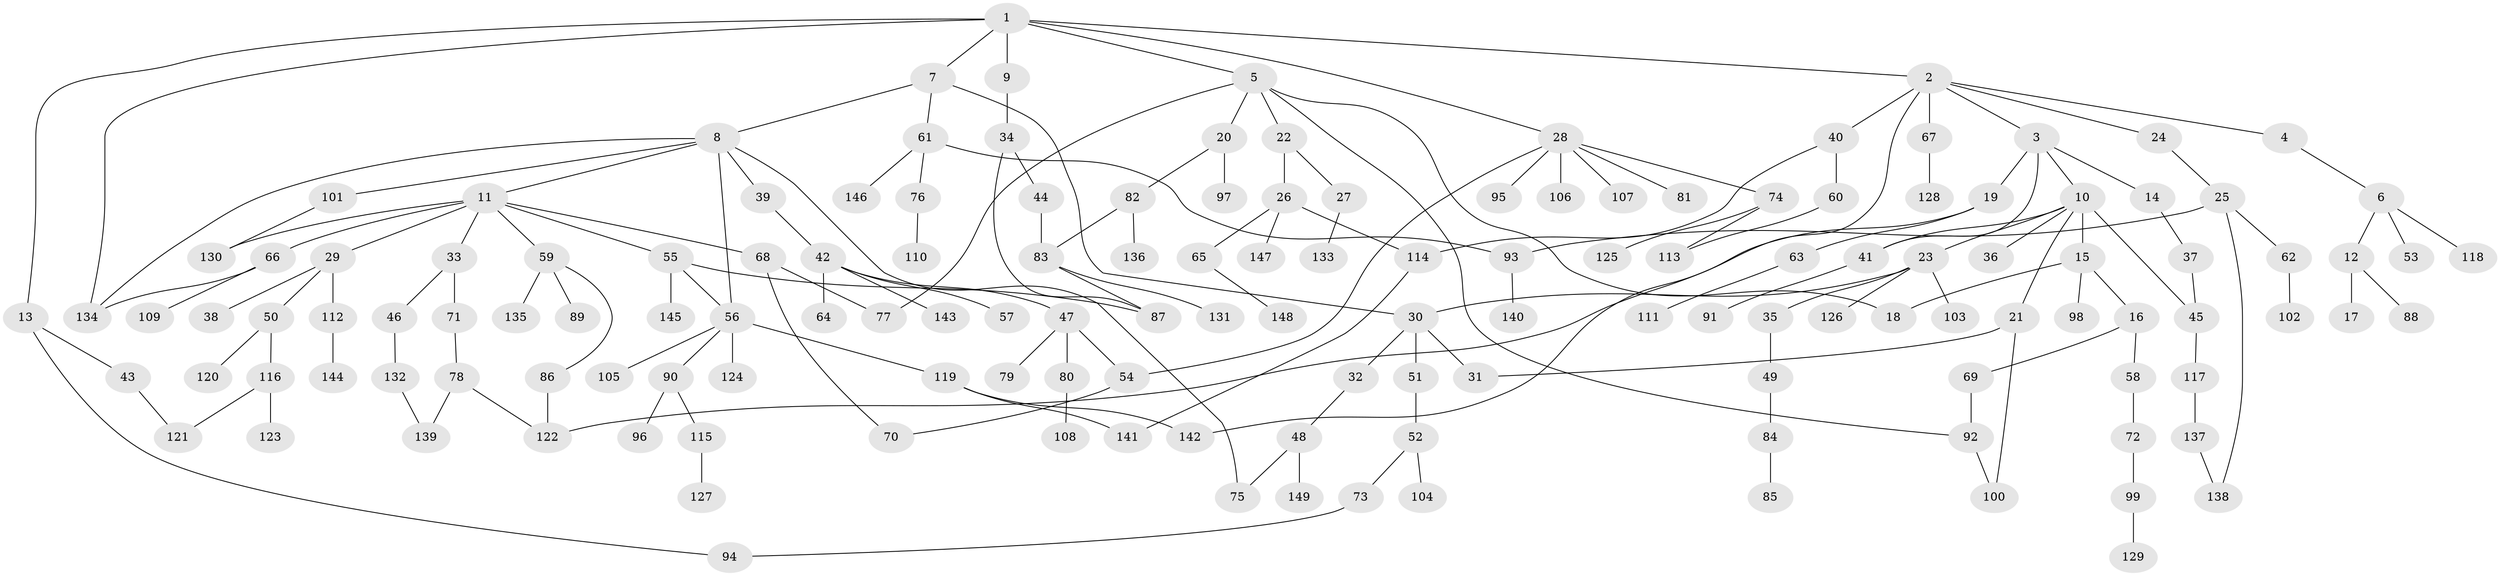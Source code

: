 // Generated by graph-tools (version 1.1) at 2025/25/03/09/25 03:25:33]
// undirected, 149 vertices, 177 edges
graph export_dot {
graph [start="1"]
  node [color=gray90,style=filled];
  1;
  2;
  3;
  4;
  5;
  6;
  7;
  8;
  9;
  10;
  11;
  12;
  13;
  14;
  15;
  16;
  17;
  18;
  19;
  20;
  21;
  22;
  23;
  24;
  25;
  26;
  27;
  28;
  29;
  30;
  31;
  32;
  33;
  34;
  35;
  36;
  37;
  38;
  39;
  40;
  41;
  42;
  43;
  44;
  45;
  46;
  47;
  48;
  49;
  50;
  51;
  52;
  53;
  54;
  55;
  56;
  57;
  58;
  59;
  60;
  61;
  62;
  63;
  64;
  65;
  66;
  67;
  68;
  69;
  70;
  71;
  72;
  73;
  74;
  75;
  76;
  77;
  78;
  79;
  80;
  81;
  82;
  83;
  84;
  85;
  86;
  87;
  88;
  89;
  90;
  91;
  92;
  93;
  94;
  95;
  96;
  97;
  98;
  99;
  100;
  101;
  102;
  103;
  104;
  105;
  106;
  107;
  108;
  109;
  110;
  111;
  112;
  113;
  114;
  115;
  116;
  117;
  118;
  119;
  120;
  121;
  122;
  123;
  124;
  125;
  126;
  127;
  128;
  129;
  130;
  131;
  132;
  133;
  134;
  135;
  136;
  137;
  138;
  139;
  140;
  141;
  142;
  143;
  144;
  145;
  146;
  147;
  148;
  149;
  1 -- 2;
  1 -- 5;
  1 -- 7;
  1 -- 9;
  1 -- 13;
  1 -- 28;
  1 -- 134;
  2 -- 3;
  2 -- 4;
  2 -- 24;
  2 -- 40;
  2 -- 67;
  2 -- 142;
  3 -- 10;
  3 -- 14;
  3 -- 19;
  3 -- 41;
  4 -- 6;
  5 -- 18;
  5 -- 20;
  5 -- 22;
  5 -- 92;
  5 -- 77;
  6 -- 12;
  6 -- 53;
  6 -- 118;
  7 -- 8;
  7 -- 61;
  7 -- 30;
  8 -- 11;
  8 -- 39;
  8 -- 56;
  8 -- 101;
  8 -- 134;
  8 -- 75;
  9 -- 34;
  10 -- 15;
  10 -- 21;
  10 -- 23;
  10 -- 36;
  10 -- 45;
  10 -- 41;
  11 -- 29;
  11 -- 33;
  11 -- 55;
  11 -- 59;
  11 -- 66;
  11 -- 68;
  11 -- 130;
  12 -- 17;
  12 -- 88;
  13 -- 43;
  13 -- 94;
  14 -- 37;
  15 -- 16;
  15 -- 98;
  15 -- 18;
  16 -- 58;
  16 -- 69;
  19 -- 63;
  19 -- 122;
  20 -- 82;
  20 -- 97;
  21 -- 31;
  21 -- 100;
  22 -- 26;
  22 -- 27;
  23 -- 30;
  23 -- 35;
  23 -- 103;
  23 -- 126;
  24 -- 25;
  25 -- 62;
  25 -- 138;
  25 -- 93;
  26 -- 65;
  26 -- 147;
  26 -- 114;
  27 -- 133;
  28 -- 54;
  28 -- 74;
  28 -- 81;
  28 -- 95;
  28 -- 106;
  28 -- 107;
  29 -- 38;
  29 -- 50;
  29 -- 112;
  30 -- 32;
  30 -- 51;
  30 -- 31;
  32 -- 48;
  33 -- 46;
  33 -- 71;
  34 -- 44;
  34 -- 87;
  35 -- 49;
  37 -- 45;
  39 -- 42;
  40 -- 60;
  40 -- 114;
  41 -- 91;
  42 -- 47;
  42 -- 57;
  42 -- 64;
  42 -- 143;
  43 -- 121;
  44 -- 83;
  45 -- 117;
  46 -- 132;
  47 -- 79;
  47 -- 80;
  47 -- 54;
  48 -- 75;
  48 -- 149;
  49 -- 84;
  50 -- 116;
  50 -- 120;
  51 -- 52;
  52 -- 73;
  52 -- 104;
  54 -- 70;
  55 -- 87;
  55 -- 145;
  55 -- 56;
  56 -- 90;
  56 -- 105;
  56 -- 119;
  56 -- 124;
  58 -- 72;
  59 -- 86;
  59 -- 89;
  59 -- 135;
  60 -- 113;
  61 -- 76;
  61 -- 93;
  61 -- 146;
  62 -- 102;
  63 -- 111;
  65 -- 148;
  66 -- 109;
  66 -- 134;
  67 -- 128;
  68 -- 77;
  68 -- 70;
  69 -- 92;
  71 -- 78;
  72 -- 99;
  73 -- 94;
  74 -- 113;
  74 -- 125;
  76 -- 110;
  78 -- 139;
  78 -- 122;
  80 -- 108;
  82 -- 136;
  82 -- 83;
  83 -- 131;
  83 -- 87;
  84 -- 85;
  86 -- 122;
  90 -- 96;
  90 -- 115;
  92 -- 100;
  93 -- 140;
  99 -- 129;
  101 -- 130;
  112 -- 144;
  114 -- 141;
  115 -- 127;
  116 -- 121;
  116 -- 123;
  117 -- 137;
  119 -- 141;
  119 -- 142;
  132 -- 139;
  137 -- 138;
}
